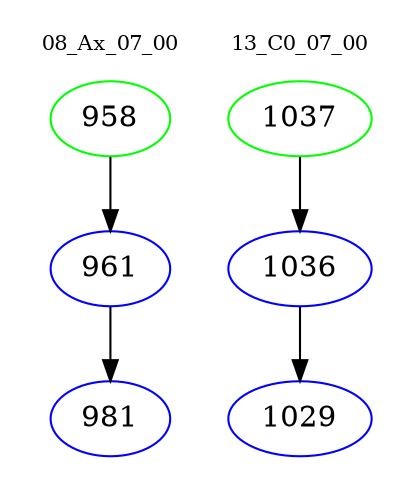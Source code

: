 digraph{
subgraph cluster_0 {
color = white
label = "08_Ax_07_00";
fontsize=10;
T0_958 [label="958", color="green"]
T0_958 -> T0_961 [color="black"]
T0_961 [label="961", color="blue"]
T0_961 -> T0_981 [color="black"]
T0_981 [label="981", color="blue"]
}
subgraph cluster_1 {
color = white
label = "13_C0_07_00";
fontsize=10;
T1_1037 [label="1037", color="green"]
T1_1037 -> T1_1036 [color="black"]
T1_1036 [label="1036", color="blue"]
T1_1036 -> T1_1029 [color="black"]
T1_1029 [label="1029", color="blue"]
}
}
